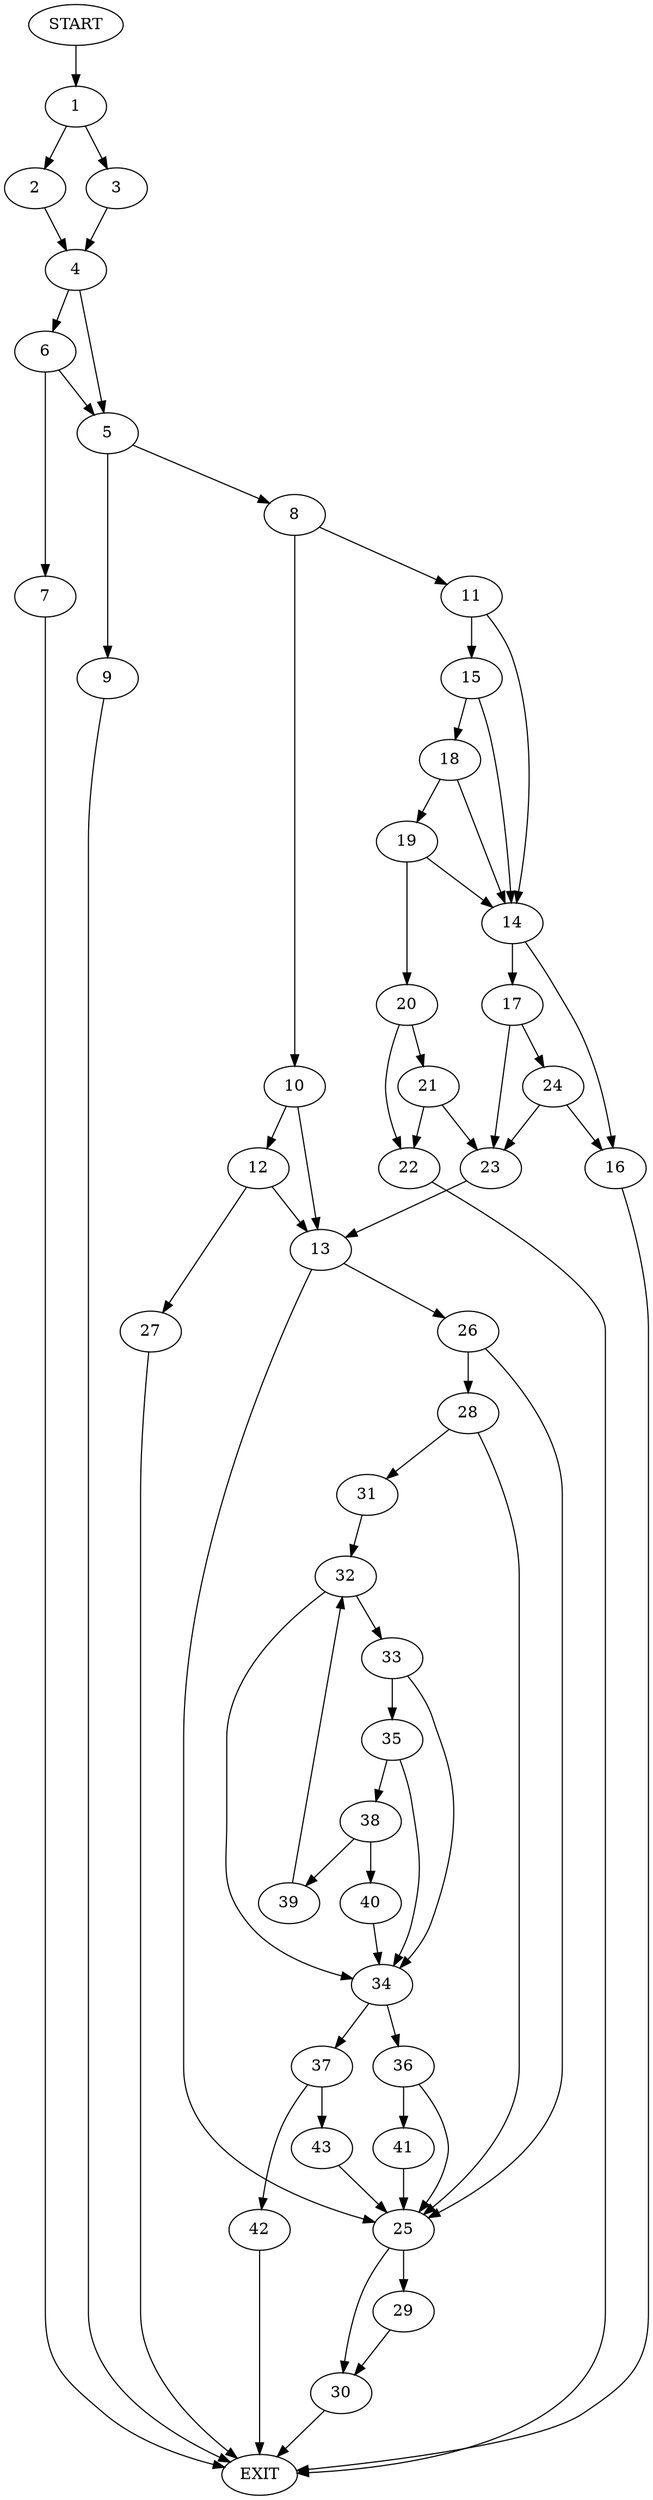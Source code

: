 digraph {
0 [label="START"]
44 [label="EXIT"]
0 -> 1
1 -> 2
1 -> 3
2 -> 4
3 -> 4
4 -> 5
4 -> 6
6 -> 5
6 -> 7
5 -> 8
5 -> 9
7 -> 44
9 -> 44
8 -> 10
8 -> 11
10 -> 12
10 -> 13
11 -> 14
11 -> 15
14 -> 16
14 -> 17
15 -> 14
15 -> 18
18 -> 14
18 -> 19
19 -> 14
19 -> 20
20 -> 21
20 -> 22
16 -> 44
17 -> 23
17 -> 24
24 -> 16
24 -> 23
23 -> 13
21 -> 22
21 -> 23
22 -> 44
13 -> 25
13 -> 26
12 -> 27
12 -> 13
27 -> 44
26 -> 25
26 -> 28
25 -> 29
25 -> 30
28 -> 25
28 -> 31
31 -> 32
32 -> 33
32 -> 34
33 -> 35
33 -> 34
34 -> 36
34 -> 37
35 -> 38
35 -> 34
38 -> 39
38 -> 40
39 -> 32
40 -> 34
36 -> 25
36 -> 41
37 -> 42
37 -> 43
41 -> 25
43 -> 25
42 -> 44
29 -> 30
30 -> 44
}
